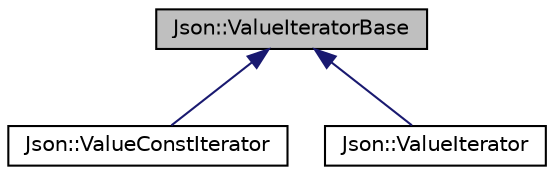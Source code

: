digraph "Json::ValueIteratorBase"
{
  edge [fontname="Helvetica",fontsize="10",labelfontname="Helvetica",labelfontsize="10"];
  node [fontname="Helvetica",fontsize="10",shape=record];
  Node1 [label="Json::ValueIteratorBase",height=0.2,width=0.4,color="black", fillcolor="grey75", style="filled", fontcolor="black"];
  Node1 -> Node2 [dir="back",color="midnightblue",fontsize="10",style="solid",fontname="Helvetica"];
  Node2 [label="Json::ValueConstIterator",height=0.2,width=0.4,color="black", fillcolor="white", style="filled",URL="$class_json_1_1_value_const_iterator.html",tooltip="const iterator for object and array value. "];
  Node1 -> Node3 [dir="back",color="midnightblue",fontsize="10",style="solid",fontname="Helvetica"];
  Node3 [label="Json::ValueIterator",height=0.2,width=0.4,color="black", fillcolor="white", style="filled",URL="$class_json_1_1_value_iterator.html",tooltip="Iterator for object and array value. "];
}
